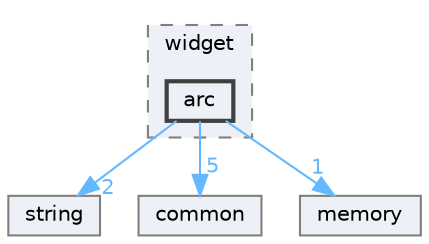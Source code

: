 digraph "C:/microchip/harmony3/gfx/middleware/legato/library/src/gfx/legato/widget/arc"
{
 // INTERACTIVE_SVG=YES
 // LATEX_PDF_SIZE
  bgcolor="transparent";
  edge [fontname=Helvetica,fontsize=10,labelfontname=Helvetica,labelfontsize=10];
  node [fontname=Helvetica,fontsize=10,shape=box,height=0.2,width=0.4];
  compound=true
  subgraph clusterdir_139e39c2cbbb9c4d4856e374ea12d038 {
    graph [ bgcolor="#edf0f7", pencolor="grey50", label="widget", fontname=Helvetica,fontsize=10 style="filled,dashed", URL="dir_139e39c2cbbb9c4d4856e374ea12d038.html",tooltip=""]
  dir_ea796a184f8dd67c3a4a1810276d9c0a [label="arc", fillcolor="#edf0f7", color="grey25", style="filled,bold", URL="dir_ea796a184f8dd67c3a4a1810276d9c0a.html",tooltip=""];
  }
  dir_3305b49bc15ad9b5be28d221021115ae [label="string", fillcolor="#edf0f7", color="grey50", style="filled", URL="dir_3305b49bc15ad9b5be28d221021115ae.html",tooltip=""];
  dir_b3f224f181338695a4734ca3080f2eb5 [label="common", fillcolor="#edf0f7", color="grey50", style="filled", URL="dir_b3f224f181338695a4734ca3080f2eb5.html",tooltip=""];
  dir_eef5553a5c7369df9ec111a9376be40e [label="memory", fillcolor="#edf0f7", color="grey50", style="filled", URL="dir_eef5553a5c7369df9ec111a9376be40e.html",tooltip=""];
  dir_ea796a184f8dd67c3a4a1810276d9c0a->dir_3305b49bc15ad9b5be28d221021115ae [headlabel="2", labeldistance=1.5 headhref="dir_000001_000098.html" color="steelblue1" fontcolor="steelblue1"];
  dir_ea796a184f8dd67c3a4a1810276d9c0a->dir_b3f224f181338695a4734ca3080f2eb5 [headlabel="5", labeldistance=1.5 headhref="dir_000001_000011.html" color="steelblue1" fontcolor="steelblue1"];
  dir_ea796a184f8dd67c3a4a1810276d9c0a->dir_eef5553a5c7369df9ec111a9376be40e [headlabel="1", labeldistance=1.5 headhref="dir_000001_000073.html" color="steelblue1" fontcolor="steelblue1"];
}
